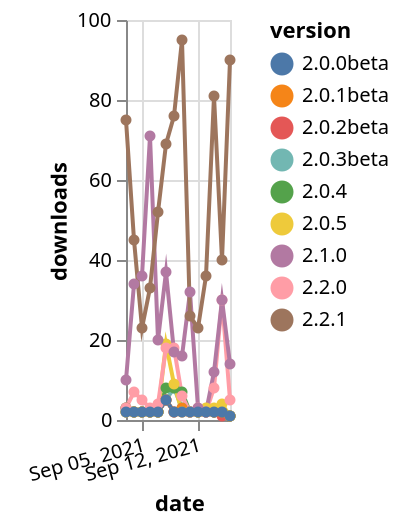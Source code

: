 {"$schema": "https://vega.github.io/schema/vega-lite/v5.json", "description": "A simple bar chart with embedded data.", "data": {"values": [{"date": "2021-09-03", "total": 4772, "delta": 2, "version": "2.0.3beta"}, {"date": "2021-09-04", "total": 4774, "delta": 2, "version": "2.0.3beta"}, {"date": "2021-09-05", "total": 4776, "delta": 2, "version": "2.0.3beta"}, {"date": "2021-09-06", "total": 4778, "delta": 2, "version": "2.0.3beta"}, {"date": "2021-09-07", "total": 4780, "delta": 2, "version": "2.0.3beta"}, {"date": "2021-09-08", "total": 4785, "delta": 5, "version": "2.0.3beta"}, {"date": "2021-09-09", "total": 4793, "delta": 8, "version": "2.0.3beta"}, {"date": "2021-09-10", "total": 4796, "delta": 3, "version": "2.0.3beta"}, {"date": "2021-09-11", "total": 4798, "delta": 2, "version": "2.0.3beta"}, {"date": "2021-09-12", "total": 4800, "delta": 2, "version": "2.0.3beta"}, {"date": "2021-09-13", "total": 4802, "delta": 2, "version": "2.0.3beta"}, {"date": "2021-09-14", "total": 4804, "delta": 2, "version": "2.0.3beta"}, {"date": "2021-09-15", "total": 4806, "delta": 2, "version": "2.0.3beta"}, {"date": "2021-09-16", "total": 4807, "delta": 1, "version": "2.0.3beta"}, {"date": "2021-09-03", "total": 3723, "delta": 3, "version": "2.0.2beta"}, {"date": "2021-09-04", "total": 3725, "delta": 2, "version": "2.0.2beta"}, {"date": "2021-09-05", "total": 3727, "delta": 2, "version": "2.0.2beta"}, {"date": "2021-09-06", "total": 3729, "delta": 2, "version": "2.0.2beta"}, {"date": "2021-09-07", "total": 3731, "delta": 2, "version": "2.0.2beta"}, {"date": "2021-09-08", "total": 3736, "delta": 5, "version": "2.0.2beta"}, {"date": "2021-09-09", "total": 3738, "delta": 2, "version": "2.0.2beta"}, {"date": "2021-09-10", "total": 3740, "delta": 2, "version": "2.0.2beta"}, {"date": "2021-09-11", "total": 3742, "delta": 2, "version": "2.0.2beta"}, {"date": "2021-09-12", "total": 3744, "delta": 2, "version": "2.0.2beta"}, {"date": "2021-09-13", "total": 3746, "delta": 2, "version": "2.0.2beta"}, {"date": "2021-09-14", "total": 3748, "delta": 2, "version": "2.0.2beta"}, {"date": "2021-09-15", "total": 3749, "delta": 1, "version": "2.0.2beta"}, {"date": "2021-09-16", "total": 3750, "delta": 1, "version": "2.0.2beta"}, {"date": "2021-09-03", "total": 7975, "delta": 3, "version": "2.0.4"}, {"date": "2021-09-04", "total": 7977, "delta": 2, "version": "2.0.4"}, {"date": "2021-09-05", "total": 7979, "delta": 2, "version": "2.0.4"}, {"date": "2021-09-06", "total": 7981, "delta": 2, "version": "2.0.4"}, {"date": "2021-09-07", "total": 7983, "delta": 2, "version": "2.0.4"}, {"date": "2021-09-08", "total": 7991, "delta": 8, "version": "2.0.4"}, {"date": "2021-09-09", "total": 7999, "delta": 8, "version": "2.0.4"}, {"date": "2021-09-10", "total": 8006, "delta": 7, "version": "2.0.4"}, {"date": "2021-09-11", "total": 8008, "delta": 2, "version": "2.0.4"}, {"date": "2021-09-12", "total": 8010, "delta": 2, "version": "2.0.4"}, {"date": "2021-09-13", "total": 8012, "delta": 2, "version": "2.0.4"}, {"date": "2021-09-14", "total": 8014, "delta": 2, "version": "2.0.4"}, {"date": "2021-09-15", "total": 8016, "delta": 2, "version": "2.0.4"}, {"date": "2021-09-16", "total": 8017, "delta": 1, "version": "2.0.4"}, {"date": "2021-09-03", "total": 4079, "delta": 2, "version": "2.0.1beta"}, {"date": "2021-09-04", "total": 4081, "delta": 2, "version": "2.0.1beta"}, {"date": "2021-09-05", "total": 4083, "delta": 2, "version": "2.0.1beta"}, {"date": "2021-09-06", "total": 4085, "delta": 2, "version": "2.0.1beta"}, {"date": "2021-09-07", "total": 4087, "delta": 2, "version": "2.0.1beta"}, {"date": "2021-09-08", "total": 4092, "delta": 5, "version": "2.0.1beta"}, {"date": "2021-09-09", "total": 4094, "delta": 2, "version": "2.0.1beta"}, {"date": "2021-09-10", "total": 4097, "delta": 3, "version": "2.0.1beta"}, {"date": "2021-09-11", "total": 4099, "delta": 2, "version": "2.0.1beta"}, {"date": "2021-09-12", "total": 4101, "delta": 2, "version": "2.0.1beta"}, {"date": "2021-09-13", "total": 4103, "delta": 2, "version": "2.0.1beta"}, {"date": "2021-09-14", "total": 4105, "delta": 2, "version": "2.0.1beta"}, {"date": "2021-09-15", "total": 4107, "delta": 2, "version": "2.0.1beta"}, {"date": "2021-09-16", "total": 4108, "delta": 1, "version": "2.0.1beta"}, {"date": "2021-09-03", "total": 12703, "delta": 2, "version": "2.0.5"}, {"date": "2021-09-04", "total": 12705, "delta": 2, "version": "2.0.5"}, {"date": "2021-09-05", "total": 12707, "delta": 2, "version": "2.0.5"}, {"date": "2021-09-06", "total": 12709, "delta": 2, "version": "2.0.5"}, {"date": "2021-09-07", "total": 12711, "delta": 2, "version": "2.0.5"}, {"date": "2021-09-08", "total": 12730, "delta": 19, "version": "2.0.5"}, {"date": "2021-09-09", "total": 12739, "delta": 9, "version": "2.0.5"}, {"date": "2021-09-10", "total": 12741, "delta": 2, "version": "2.0.5"}, {"date": "2021-09-11", "total": 12743, "delta": 2, "version": "2.0.5"}, {"date": "2021-09-12", "total": 12745, "delta": 2, "version": "2.0.5"}, {"date": "2021-09-13", "total": 12748, "delta": 3, "version": "2.0.5"}, {"date": "2021-09-14", "total": 12751, "delta": 3, "version": "2.0.5"}, {"date": "2021-09-15", "total": 12755, "delta": 4, "version": "2.0.5"}, {"date": "2021-09-16", "total": 12756, "delta": 1, "version": "2.0.5"}, {"date": "2021-09-03", "total": 12606, "delta": 3, "version": "2.2.0"}, {"date": "2021-09-04", "total": 12613, "delta": 7, "version": "2.2.0"}, {"date": "2021-09-05", "total": 12618, "delta": 5, "version": "2.2.0"}, {"date": "2021-09-06", "total": 12621, "delta": 3, "version": "2.2.0"}, {"date": "2021-09-07", "total": 12625, "delta": 4, "version": "2.2.0"}, {"date": "2021-09-08", "total": 12643, "delta": 18, "version": "2.2.0"}, {"date": "2021-09-09", "total": 12661, "delta": 18, "version": "2.2.0"}, {"date": "2021-09-10", "total": 12667, "delta": 6, "version": "2.2.0"}, {"date": "2021-09-11", "total": 12669, "delta": 2, "version": "2.2.0"}, {"date": "2021-09-12", "total": 12672, "delta": 3, "version": "2.2.0"}, {"date": "2021-09-13", "total": 12674, "delta": 2, "version": "2.2.0"}, {"date": "2021-09-14", "total": 12682, "delta": 8, "version": "2.2.0"}, {"date": "2021-09-15", "total": 12712, "delta": 30, "version": "2.2.0"}, {"date": "2021-09-16", "total": 12717, "delta": 5, "version": "2.2.0"}, {"date": "2021-09-03", "total": 61243, "delta": 10, "version": "2.1.0"}, {"date": "2021-09-04", "total": 61277, "delta": 34, "version": "2.1.0"}, {"date": "2021-09-05", "total": 61313, "delta": 36, "version": "2.1.0"}, {"date": "2021-09-06", "total": 61384, "delta": 71, "version": "2.1.0"}, {"date": "2021-09-07", "total": 61404, "delta": 20, "version": "2.1.0"}, {"date": "2021-09-08", "total": 61441, "delta": 37, "version": "2.1.0"}, {"date": "2021-09-09", "total": 61458, "delta": 17, "version": "2.1.0"}, {"date": "2021-09-10", "total": 61474, "delta": 16, "version": "2.1.0"}, {"date": "2021-09-11", "total": 61506, "delta": 32, "version": "2.1.0"}, {"date": "2021-09-12", "total": 61509, "delta": 3, "version": "2.1.0"}, {"date": "2021-09-13", "total": 61511, "delta": 2, "version": "2.1.0"}, {"date": "2021-09-14", "total": 61523, "delta": 12, "version": "2.1.0"}, {"date": "2021-09-15", "total": 61553, "delta": 30, "version": "2.1.0"}, {"date": "2021-09-16", "total": 61567, "delta": 14, "version": "2.1.0"}, {"date": "2021-09-03", "total": 26153, "delta": 75, "version": "2.2.1"}, {"date": "2021-09-04", "total": 26198, "delta": 45, "version": "2.2.1"}, {"date": "2021-09-05", "total": 26221, "delta": 23, "version": "2.2.1"}, {"date": "2021-09-06", "total": 26254, "delta": 33, "version": "2.2.1"}, {"date": "2021-09-07", "total": 26306, "delta": 52, "version": "2.2.1"}, {"date": "2021-09-08", "total": 26375, "delta": 69, "version": "2.2.1"}, {"date": "2021-09-09", "total": 26451, "delta": 76, "version": "2.2.1"}, {"date": "2021-09-10", "total": 26546, "delta": 95, "version": "2.2.1"}, {"date": "2021-09-11", "total": 26572, "delta": 26, "version": "2.2.1"}, {"date": "2021-09-12", "total": 26595, "delta": 23, "version": "2.2.1"}, {"date": "2021-09-13", "total": 26631, "delta": 36, "version": "2.2.1"}, {"date": "2021-09-14", "total": 26712, "delta": 81, "version": "2.2.1"}, {"date": "2021-09-15", "total": 26752, "delta": 40, "version": "2.2.1"}, {"date": "2021-09-16", "total": 26842, "delta": 90, "version": "2.2.1"}, {"date": "2021-09-03", "total": 3846, "delta": 2, "version": "2.0.0beta"}, {"date": "2021-09-04", "total": 3848, "delta": 2, "version": "2.0.0beta"}, {"date": "2021-09-05", "total": 3850, "delta": 2, "version": "2.0.0beta"}, {"date": "2021-09-06", "total": 3852, "delta": 2, "version": "2.0.0beta"}, {"date": "2021-09-07", "total": 3854, "delta": 2, "version": "2.0.0beta"}, {"date": "2021-09-08", "total": 3859, "delta": 5, "version": "2.0.0beta"}, {"date": "2021-09-09", "total": 3861, "delta": 2, "version": "2.0.0beta"}, {"date": "2021-09-10", "total": 3863, "delta": 2, "version": "2.0.0beta"}, {"date": "2021-09-11", "total": 3865, "delta": 2, "version": "2.0.0beta"}, {"date": "2021-09-12", "total": 3867, "delta": 2, "version": "2.0.0beta"}, {"date": "2021-09-13", "total": 3869, "delta": 2, "version": "2.0.0beta"}, {"date": "2021-09-14", "total": 3871, "delta": 2, "version": "2.0.0beta"}, {"date": "2021-09-15", "total": 3873, "delta": 2, "version": "2.0.0beta"}, {"date": "2021-09-16", "total": 3874, "delta": 1, "version": "2.0.0beta"}]}, "width": "container", "mark": {"type": "line", "point": {"filled": true}}, "encoding": {"x": {"field": "date", "type": "temporal", "timeUnit": "yearmonthdate", "title": "date", "axis": {"labelAngle": -15}}, "y": {"field": "delta", "type": "quantitative", "title": "downloads"}, "color": {"field": "version", "type": "nominal"}, "tooltip": {"field": "delta"}}}